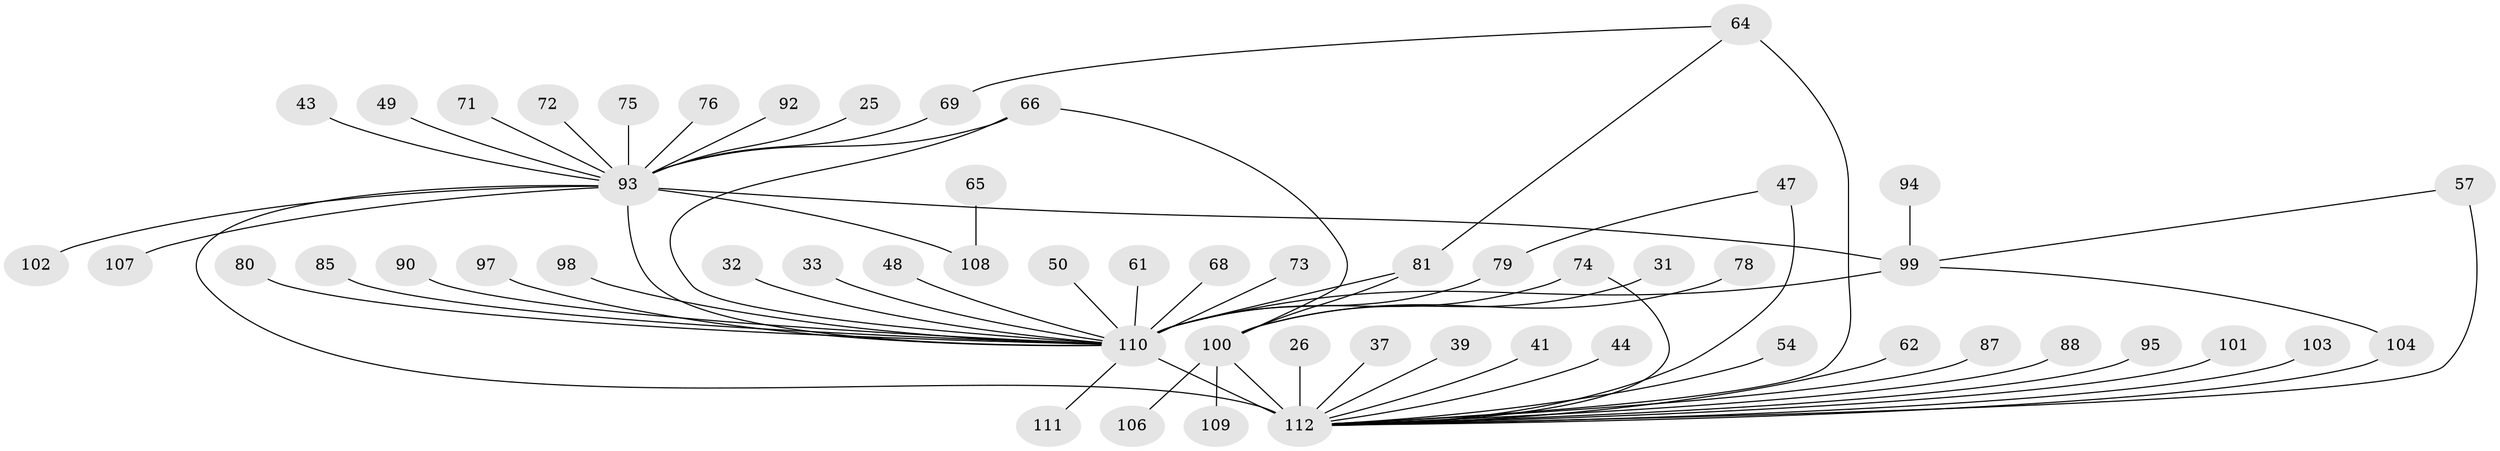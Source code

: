 // original degree distribution, {9: 0.017857142857142856, 4: 0.08035714285714286, 38: 0.008928571428571428, 11: 0.008928571428571428, 2: 0.24107142857142858, 7: 0.026785714285714284, 16: 0.008928571428571428, 8: 0.008928571428571428, 12: 0.008928571428571428, 3: 0.10714285714285714, 5: 0.017857142857142856, 1: 0.42857142857142855, 10: 0.008928571428571428, 6: 0.026785714285714284}
// Generated by graph-tools (version 1.1) at 2025/48/03/09/25 04:48:42]
// undirected, 56 vertices, 66 edges
graph export_dot {
graph [start="1"]
  node [color=gray90,style=filled];
  25;
  26;
  31;
  32;
  33;
  37;
  39;
  41;
  43;
  44;
  47 [super="+10"];
  48;
  49;
  50;
  54;
  57 [super="+18+42"];
  61;
  62;
  64 [super="+34"];
  65;
  66 [super="+13+59+11"];
  68;
  69;
  71;
  72;
  73 [super="+58"];
  74;
  75;
  76;
  78;
  79;
  80;
  81 [super="+67"];
  85;
  87 [super="+63"];
  88;
  90;
  92;
  93 [super="+70+38"];
  94;
  95 [super="+83"];
  97;
  98 [super="+77"];
  99 [super="+86+91"];
  100 [super="+55"];
  101;
  102;
  103;
  104;
  106;
  107;
  108 [super="+23"];
  109;
  110 [super="+22+89+46+105"];
  111;
  112 [super="+29+16+4"];
  25 -- 93;
  26 -- 112;
  31 -- 100;
  32 -- 110;
  33 -- 110;
  37 -- 112;
  39 -- 112;
  41 -- 112;
  43 -- 93;
  44 -- 112;
  47 -- 112 [weight=3];
  47 -- 79;
  48 -- 110;
  49 -- 93;
  50 -- 110;
  54 -- 112;
  57 -- 112 [weight=2];
  57 -- 99;
  61 -- 110;
  62 -- 112;
  64 -- 69;
  64 -- 81;
  64 -- 112 [weight=2];
  65 -- 108;
  66 -- 100;
  66 -- 93;
  66 -- 110;
  68 -- 110;
  69 -- 93;
  71 -- 93;
  72 -- 93;
  73 -- 110;
  74 -- 112;
  74 -- 110 [weight=2];
  75 -- 93;
  76 -- 93;
  78 -- 100;
  79 -- 110 [weight=2];
  80 -- 110;
  81 -- 100;
  81 -- 110;
  85 -- 110;
  87 -- 112;
  88 -- 112;
  90 -- 110;
  92 -- 93;
  93 -- 110 [weight=6];
  93 -- 99 [weight=2];
  93 -- 102;
  93 -- 107;
  93 -- 108 [weight=2];
  93 -- 112 [weight=5];
  94 -- 99;
  95 -- 112 [weight=2];
  97 -- 110;
  98 -- 110 [weight=2];
  99 -- 104;
  99 -- 110 [weight=2];
  100 -- 106;
  100 -- 109;
  100 -- 112 [weight=5];
  101 -- 112;
  103 -- 112;
  104 -- 112;
  110 -- 112 [weight=14];
  110 -- 111;
}
